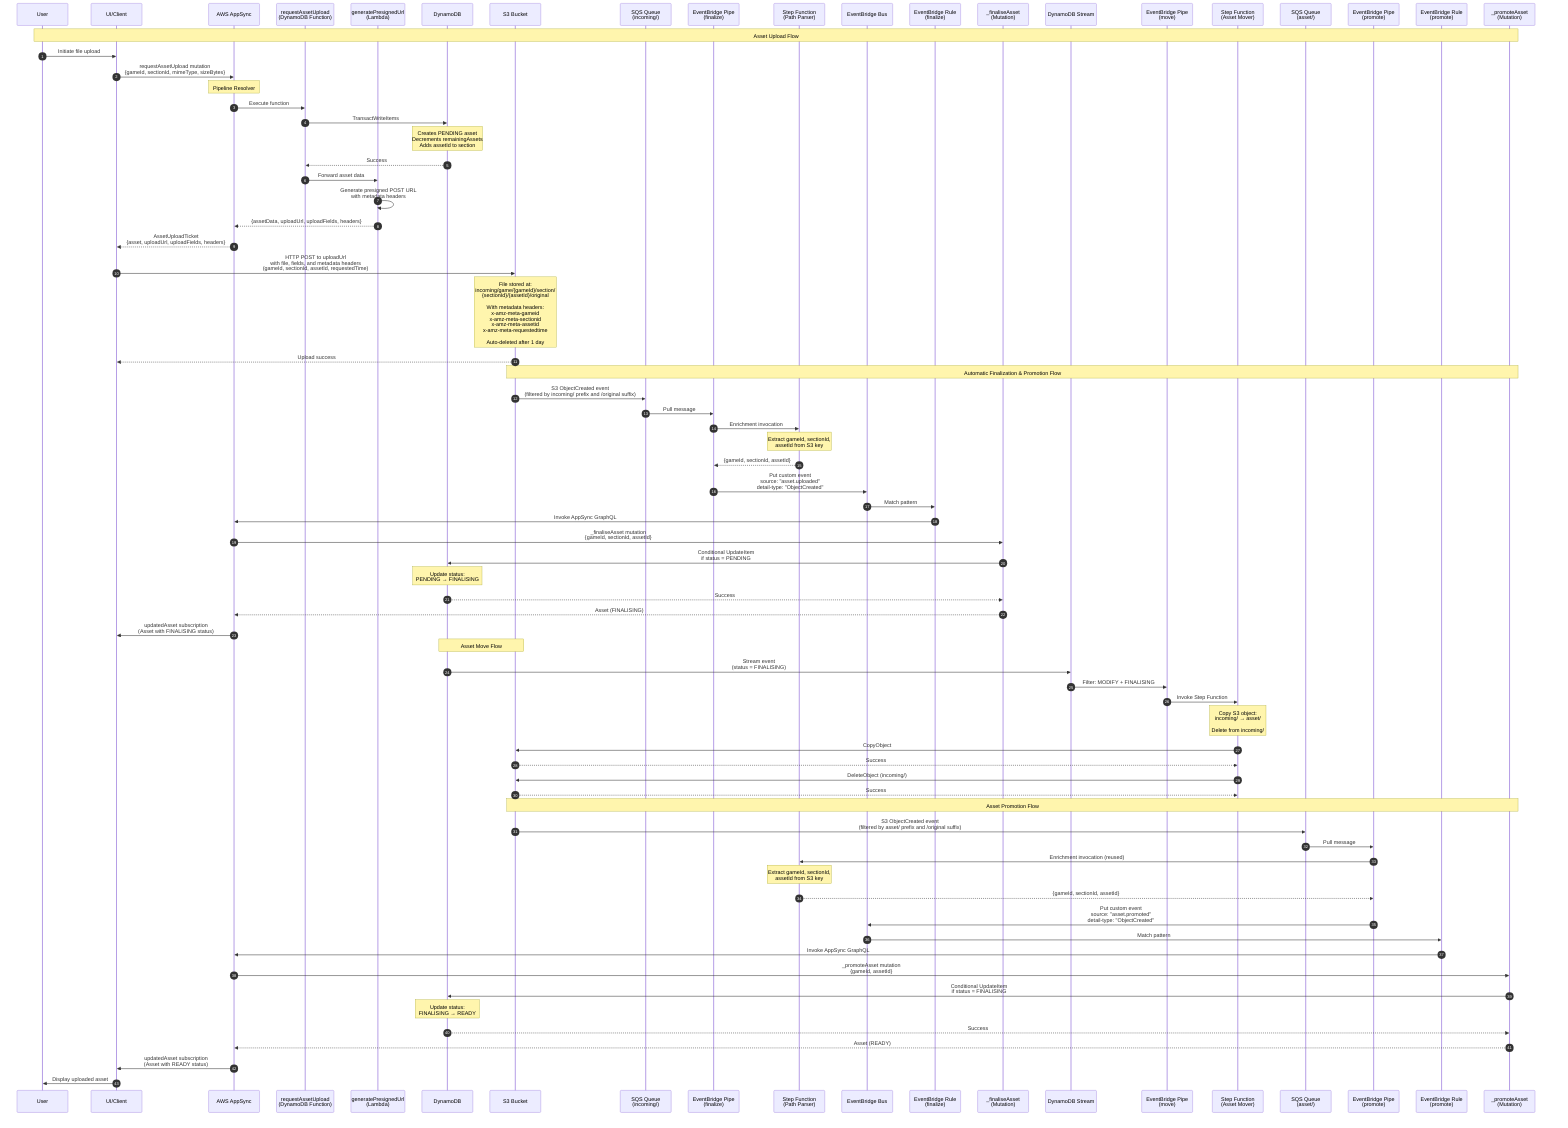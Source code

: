 sequenceDiagram
    participant User
    participant UI as UI/Client
    participant AppSync as AWS AppSync
    participant ReqFn as requestAssetUpload<br/>(DynamoDB Function)
    participant Lambda as generatePresignedUrl<br/>(Lambda)
    participant DDB as DynamoDB
    participant S3 as S3 Bucket
    participant SQS1 as SQS Queue<br/>(incoming/)
    participant Pipe1 as EventBridge Pipe<br/>(finalize)
    participant SFN1 as Step Function<br/>(Path Parser)
    participant EB as EventBridge Bus
    participant Rule1 as EventBridge Rule<br/>(finalize)
    participant FinFn as _finaliseAsset<br/>(Mutation)
    participant Stream as DynamoDB Stream
    participant Pipe2 as EventBridge Pipe<br/>(move)
    participant SFN2 as Step Function<br/>(Asset Mover)
    participant SQS2 as SQS Queue<br/>(asset/)
    participant Pipe3 as EventBridge Pipe<br/>(promote)
    participant Rule2 as EventBridge Rule<br/>(promote)
    participant ProFn as _promoteAsset<br/>(Mutation)

    autonumber

    Note over User,ProFn: Asset Upload Flow

    User->>UI: Initiate file upload
    UI->>AppSync: requestAssetUpload mutation<br/>{gameId, sectionId, mimeType, sizeBytes}

    Note over AppSync: Pipeline Resolver
    AppSync->>ReqFn: Execute function
    ReqFn->>DDB: TransactWriteItems
    Note over DDB: Creates PENDING asset<br/>Decrements remainingAssets<br/>Adds assetId to section
    DDB-->>ReqFn: Success

    ReqFn->>Lambda: Forward asset data
    Lambda->>Lambda: Generate presigned POST URL<br/>with metadata headers
    Lambda-->>AppSync: {assetData, uploadUrl, uploadFields, headers}

    AppSync-->>UI: AssetUploadTicket<br/>{asset, uploadUrl, uploadFields, headers}

    UI->>S3: HTTP POST to uploadUrl<br/>with file, fields, and metadata headers<br/>(gameId, sectionId, assetId, requestedTime)
    Note over S3: File stored at:<br/>incoming/game/{gameId}/section/<br/>{sectionId}/{assetId}/original<br/><br/>With metadata headers:<br/>x-amz-meta-gameid<br/>x-amz-meta-sectionid<br/>x-amz-meta-assetid<br/>x-amz-meta-requestedtime<br/><br/>Auto-deleted after 1 day
    S3-->>UI: Upload success

    Note over S3,ProFn: Automatic Finalization & Promotion Flow

    S3->>SQS1: S3 ObjectCreated event<br/>(filtered by incoming/ prefix and /original suffix)
    SQS1->>Pipe1: Pull message
    Pipe1->>SFN1: Enrichment invocation
    Note over SFN1: Extract gameId, sectionId,<br/>assetId from S3 key
    SFN1-->>Pipe1: {gameId, sectionId, assetId}

    Pipe1->>EB: Put custom event<br/>source: "asset.uploaded"<br/>detail-type: "ObjectCreated"
    EB->>Rule1: Match pattern
    Rule1->>AppSync: Invoke AppSync GraphQL

    AppSync->>FinFn: _finaliseAsset mutation<br/>{gameId, sectionId, assetId}
    FinFn->>DDB: Conditional UpdateItem<br/>if status = PENDING
    Note over DDB: Update status:<br/>PENDING → FINALISING
    DDB-->>FinFn: Success

    FinFn-->>AppSync: Asset (FINALISING)
    AppSync->>UI: updatedAsset subscription<br/>(Asset with FINALISING status)

    Note over DDB,S3: Asset Move Flow

    DDB->>Stream: Stream event<br/>(status = FINALISING)
    Stream->>Pipe2: Filter: MODIFY + FINALISING
    Pipe2->>SFN2: Invoke Step Function
    Note over SFN2: Copy S3 object:<br/>incoming/ → asset/<br/><br/>Delete from incoming/
    SFN2->>S3: CopyObject
    S3-->>SFN2: Success
    SFN2->>S3: DeleteObject (incoming/)
    S3-->>SFN2: Success

    Note over S3,ProFn: Asset Promotion Flow

    S3->>SQS2: S3 ObjectCreated event<br/>(filtered by asset/ prefix and /original suffix)
    SQS2->>Pipe3: Pull message
    Pipe3->>SFN1: Enrichment invocation (reused)
    Note over SFN1: Extract gameId, sectionId,<br/>assetId from S3 key
    SFN1-->>Pipe3: {gameId, sectionId, assetId}

    Pipe3->>EB: Put custom event<br/>source: "asset.promoted"<br/>detail-type: "ObjectCreated"
    EB->>Rule2: Match pattern
    Rule2->>AppSync: Invoke AppSync GraphQL

    AppSync->>ProFn: _promoteAsset mutation<br/>{gameId, assetId}
    ProFn->>DDB: Conditional UpdateItem<br/>if status = FINALISING
    Note over DDB: Update status:<br/>FINALISING → READY
    DDB-->>ProFn: Success

    ProFn-->>AppSync: Asset (READY)
    AppSync->>UI: updatedAsset subscription<br/>(Asset with READY status)
    UI->>User: Display uploaded asset